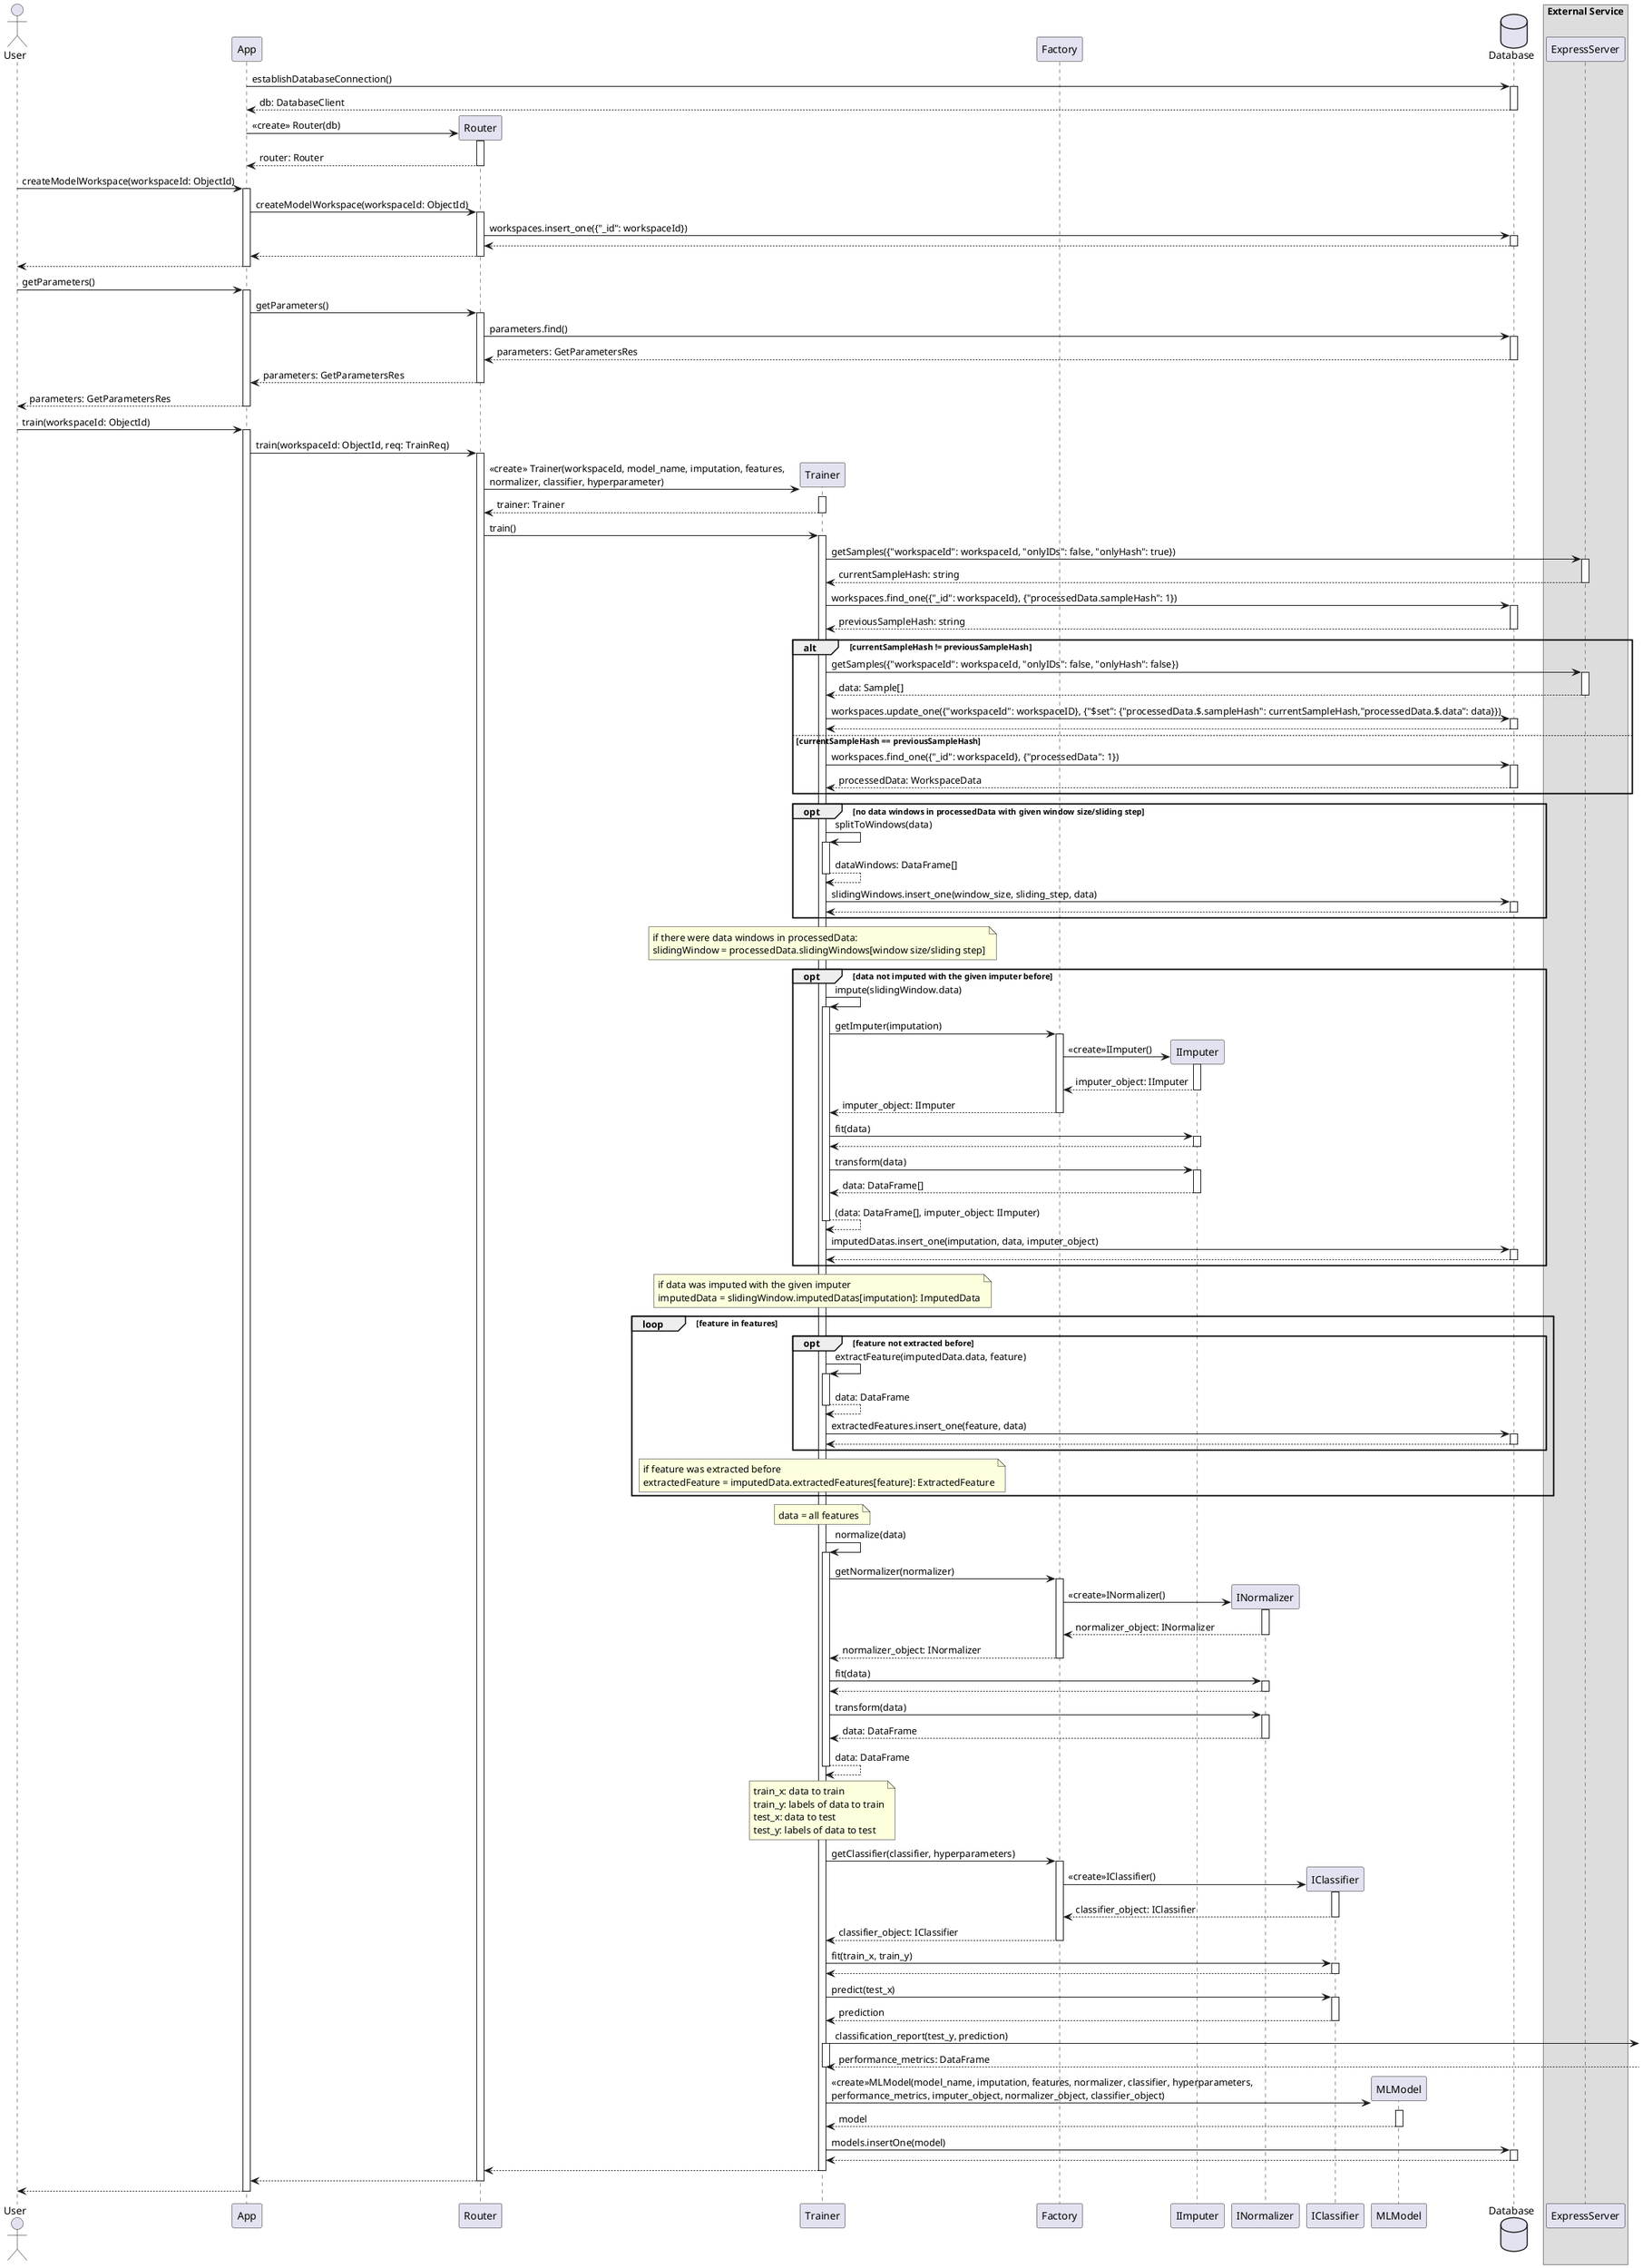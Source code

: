 @startuml Desktop Client - Training a model
autoactivate on

actor User
participant App
participant Router
participant Trainer
participant Factory
participant IImputer
participant INormalizer
participant IClassifier
participant MLModel
database Database
'participant Workspace
box "External Service"
participant ExpressServer
end box

App -> Database : establishDatabaseConnection()
return db: DatabaseClient

create Router
App -> Router: <<create>> Router(db)
return router: Router

User -> App: createModelWorkspace(workspaceId: ObjectId)
App -> Router: createModelWorkspace(workspaceId: ObjectId)
Router -> Database: workspaces.insert_one({"_id": workspaceId})
'create Workspace
'Database -> Workspace: <<create>> Workspace()
'return
return
return
return

User -> App: getParameters()
App -> Router: getParameters()
Router -> Database: parameters.find()
return parameters: GetParametersRes
return parameters: GetParametersRes
return parameters: GetParametersRes

User -> App: train(workspaceId: ObjectId)
App -> Router: train(workspaceId: ObjectId, req: TrainReq)
create Trainer
Router -> Trainer: <<create>> Trainer(workspaceId, model_name, imputation, features, \nnormalizer, classifier, hyperparameter)
return trainer: Trainer
Router -> Trainer: train()

Trainer -> ExpressServer: getSamples({"workspaceId": workspaceId, "onlyIDs": false, "onlyHash": true})
return currentSampleHash: string

Trainer -> Database: workspaces.find_one({"_id": workspaceId}, {"processedData.sampleHash": 1})
return previousSampleHash: string

alt currentSampleHash != previousSampleHash
    Trainer -> ExpressServer: getSamples({"workspaceId": workspaceId, "onlyIDs": false, "onlyHash": false})
    return data: Sample[]
    Trainer -> Database: workspaces.update_one({"workspaceId": workspaceID}, {"$set": {"processedData.$.sampleHash": currentSampleHash,"processedData.$.data": data}})
    return

else currentSampleHash == previousSampleHash
    Trainer -> Database: workspaces.find_one({"_id": workspaceId}, {"processedData": 1})
    return processedData: WorkspaceData
end

opt no data windows in processedData with given window size/sliding step
    Trainer -> Trainer: splitToWindows(data)
    return dataWindows: DataFrame[]
    Trainer -> Database: slidingWindows.insert_one(window_size, sliding_step, data)
    return
end 
note over Trainer
if there were data windows in processedData:
slidingWindow = processedData.slidingWindows[window size/sliding step]
end note

opt data not imputed with the given imputer before
    Trainer -> Trainer: impute(slidingWindow.data)
    Trainer -> Factory: getImputer(imputation)
    create IImputer
    Factory -> IImputer: <<create>>IImputer()
    return imputer_object: IImputer
    return imputer_object: IImputer
    Trainer -> IImputer: fit(data)
    return
    Trainer -> IImputer: transform(data)
    return data: DataFrame[]
    return (data: DataFrame[], imputer_object: IImputer)
    Trainer -> Database: imputedDatas.insert_one(imputation, data, imputer_object)
    return
end
note over Trainer
if data was imputed with the given imputer 
imputedData = slidingWindow.imputedDatas[imputation]: ImputedData
end note

loop feature in features
    opt feature not extracted before
        Trainer -> Trainer: extractFeature(imputedData.data, feature)
        return data: DataFrame
        Trainer -> Database: extractedFeatures.insert_one(feature, data)
        return  
    end
    note over Trainer
    if feature was extracted before
    extractedFeature = imputedData.extractedFeatures[feature]: ExtractedFeature
    end note
end
note over Trainer
data = all features
end note

Trainer -> Trainer: normalize(data)
Trainer -> Factory: getNormalizer(normalizer)
create INormalizer
Factory -> INormalizer: <<create>>INormalizer()
return normalizer_object: INormalizer
return normalizer_object: INormalizer
Trainer -> INormalizer: fit(data)
return 
Trainer -> INormalizer: transform(data)
return data: DataFrame
return data: DataFrame

' complete note
note over Trainer
train_x: data to train
train_y: labels of data to train
test_x: data to test
test_y: labels of data to test
end note

Trainer -> Factory: getClassifier(classifier, hyperparameters)
create IClassifier
Factory -> IClassifier: <<create>>IClassifier()
return classifier_object: IClassifier
return classifier_object: IClassifier
Trainer -> IClassifier: fit(train_x, train_y)
return
Trainer -> IClassifier: predict(test_x)
return prediction

Trainer ->] : classification_report(test_y, prediction)
return performance_metrics: DataFrame

create MLModel
Trainer -> MLModel: <<create>>MLModel(model_name, imputation, features, normalizer, classifier, hyperparameters,\nperformance_metrics, imputer_object, normalizer_object, classifier_object)
return model
Trainer -> Database: models.insertOne(model)
return
return
return
return

@enduml